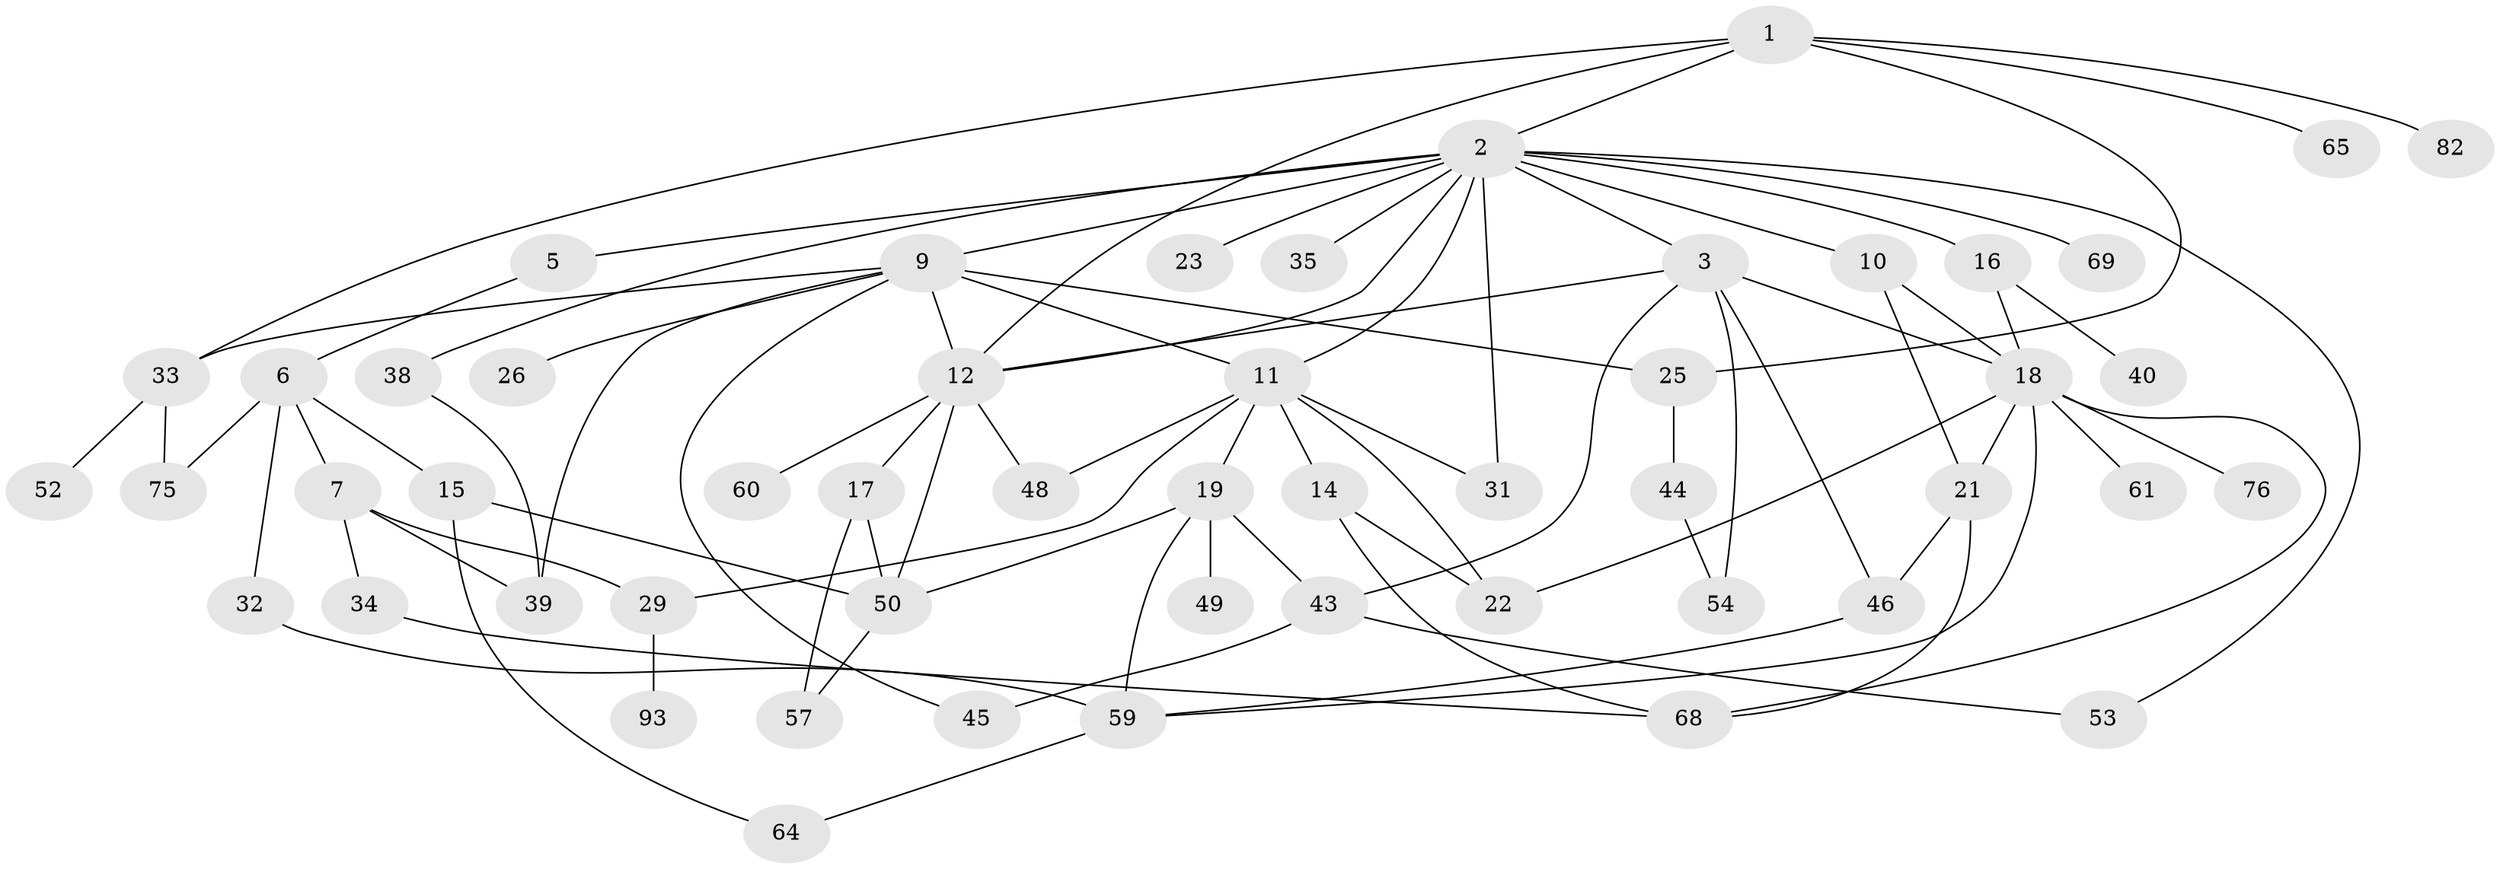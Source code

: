 // original degree distribution, {6: 0.009615384615384616, 9: 0.009615384615384616, 3: 0.2403846153846154, 8: 0.009615384615384616, 2: 0.3173076923076923, 5: 0.09615384615384616, 4: 0.0673076923076923, 7: 0.009615384615384616, 1: 0.2403846153846154}
// Generated by graph-tools (version 1.1) at 2025/17/03/04/25 18:17:03]
// undirected, 52 vertices, 84 edges
graph export_dot {
graph [start="1"]
  node [color=gray90,style=filled];
  1 [super="+8+30"];
  2 [super="+4+27"];
  3 [super="+37"];
  5;
  6;
  7;
  9 [super="+13+91+28"];
  10;
  11 [super="+73"];
  12 [super="+55"];
  14 [super="+58"];
  15 [super="+24"];
  16;
  17 [super="+42"];
  18 [super="+20"];
  19;
  21;
  22 [super="+36"];
  23;
  25;
  26;
  29 [super="+41"];
  31;
  32;
  33 [super="+92+74"];
  34 [super="+78+80"];
  35;
  38;
  39 [super="+62"];
  40;
  43 [super="+56+87"];
  44 [super="+103"];
  45;
  46 [super="+72"];
  48;
  49;
  50 [super="+85+77+67"];
  52;
  53 [super="+98"];
  54;
  57;
  59 [super="+83"];
  60;
  61;
  64;
  65;
  68 [super="+90"];
  69;
  75;
  76 [super="+101"];
  82;
  93;
  1 -- 2;
  1 -- 65;
  1 -- 82;
  1 -- 33;
  1 -- 12;
  1 -- 25;
  2 -- 3;
  2 -- 5;
  2 -- 10;
  2 -- 31;
  2 -- 35;
  2 -- 12;
  2 -- 69;
  2 -- 38;
  2 -- 9;
  2 -- 11;
  2 -- 16;
  2 -- 53;
  2 -- 23;
  3 -- 46;
  3 -- 18;
  3 -- 54;
  3 -- 12;
  3 -- 43;
  5 -- 6;
  6 -- 7;
  6 -- 15;
  6 -- 32;
  6 -- 75;
  7 -- 29;
  7 -- 34;
  7 -- 39;
  9 -- 26;
  9 -- 33;
  9 -- 39;
  9 -- 11;
  9 -- 25;
  9 -- 12;
  9 -- 45;
  10 -- 21;
  10 -- 18;
  11 -- 14;
  11 -- 19;
  11 -- 48;
  11 -- 22;
  11 -- 29;
  11 -- 31;
  12 -- 17;
  12 -- 48;
  12 -- 50;
  12 -- 60;
  14 -- 22;
  14 -- 68;
  15 -- 64;
  15 -- 50;
  16 -- 18;
  16 -- 40;
  17 -- 50;
  17 -- 57;
  18 -- 61;
  18 -- 76;
  18 -- 68;
  18 -- 21;
  18 -- 22;
  18 -- 59;
  19 -- 43;
  19 -- 49;
  19 -- 50;
  19 -- 59;
  21 -- 46;
  21 -- 68;
  25 -- 44;
  29 -- 93;
  32 -- 59;
  33 -- 52;
  33 -- 75;
  34 -- 68;
  38 -- 39;
  43 -- 45;
  43 -- 53;
  44 -- 54;
  46 -- 59;
  50 -- 57;
  59 -- 64;
}
